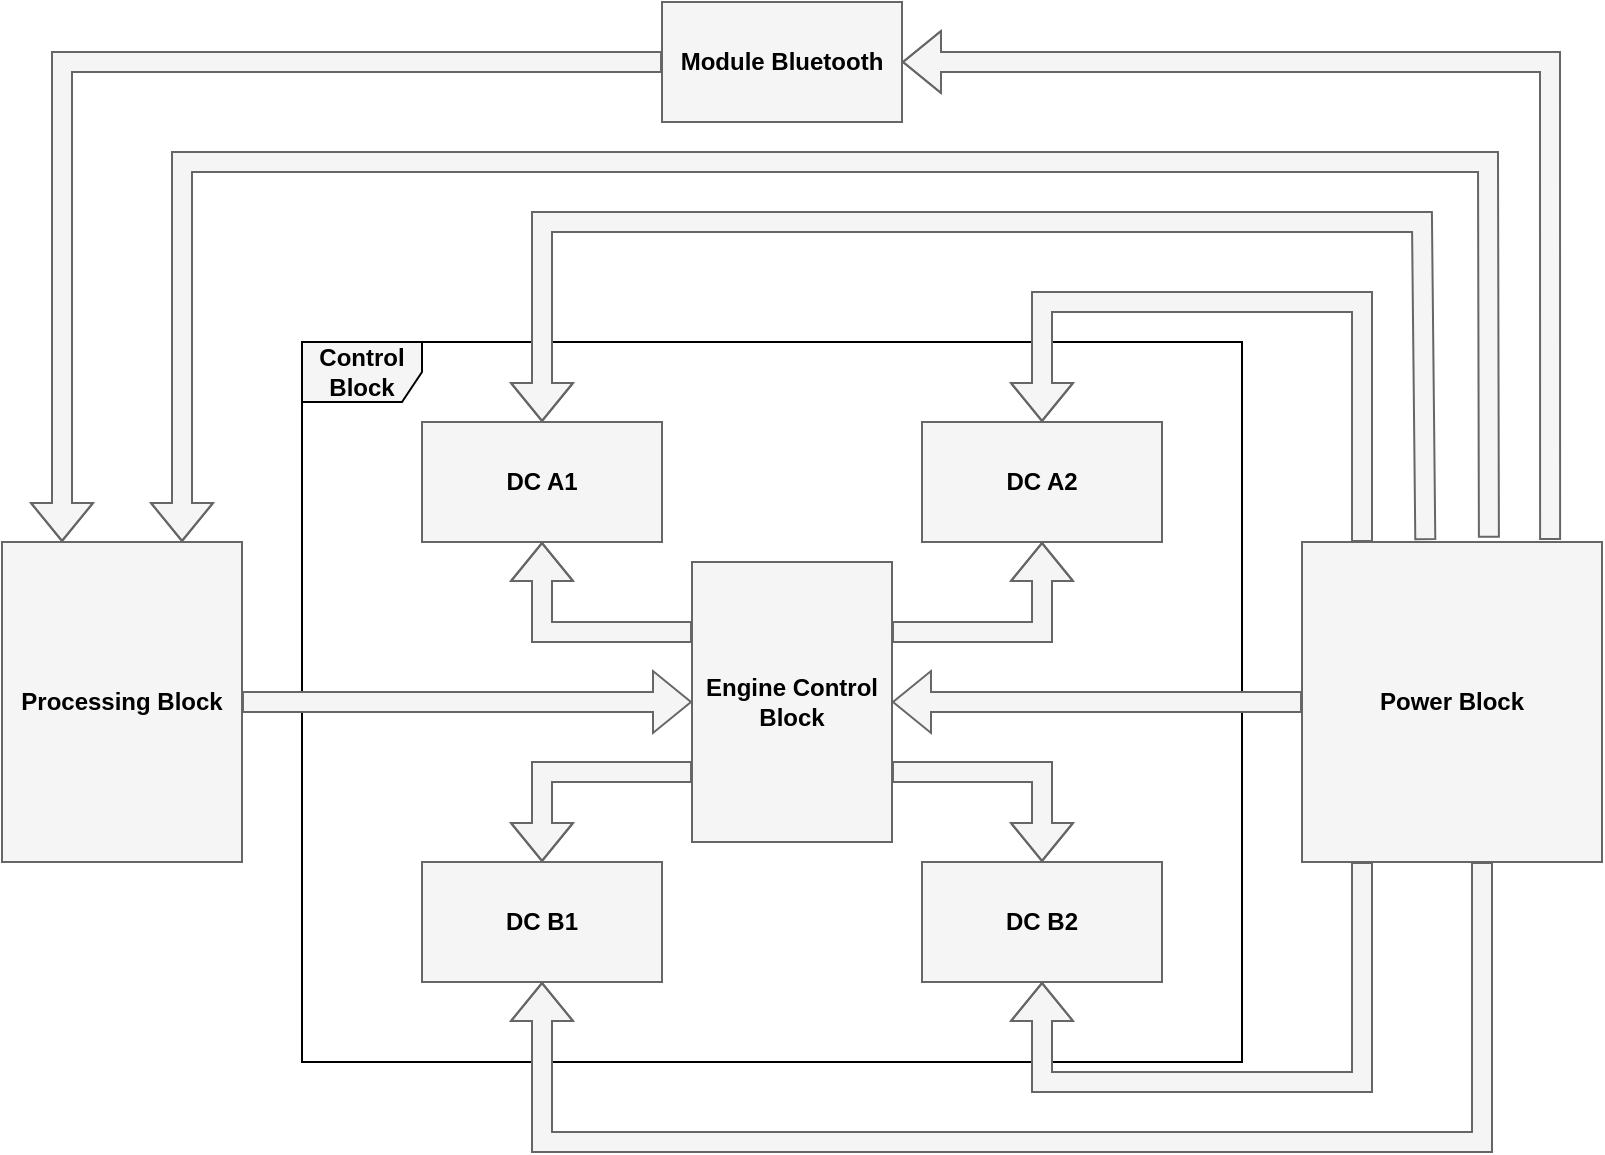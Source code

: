 <mxfile version="20.4.0" type="github">
  <diagram id="2tLhdhUAT0Zh8YpRueoi" name="Page-1">
    <mxGraphModel dx="1673" dy="908" grid="1" gridSize="10" guides="1" tooltips="1" connect="1" arrows="1" fold="1" page="1" pageScale="1" pageWidth="850" pageHeight="1100" math="0" shadow="0">
      <root>
        <mxCell id="0" />
        <mxCell id="1" parent="0" />
        <mxCell id="hENcCu__HgqjEUtgzuWw-1" value="&lt;font color=&quot;#000000&quot;&gt;&lt;b&gt;Processing Block&lt;/b&gt;&lt;/font&gt;" style="rounded=0;whiteSpace=wrap;html=1;fillColor=#f5f5f5;strokeColor=#666666;fontColor=#333333;" vertex="1" parent="1">
          <mxGeometry x="60" y="300" width="120" height="160" as="geometry" />
        </mxCell>
        <mxCell id="hENcCu__HgqjEUtgzuWw-3" value="&lt;b&gt;&lt;font color=&quot;#000000&quot;&gt;Control Block&lt;/font&gt;&lt;/b&gt;" style="shape=umlFrame;whiteSpace=wrap;html=1;fillColor=#f5f5f5;fontColor=#333333;strokeColor=#000000;" vertex="1" parent="1">
          <mxGeometry x="210" y="200" width="470" height="360" as="geometry" />
        </mxCell>
        <mxCell id="hENcCu__HgqjEUtgzuWw-4" value="&lt;font color=&quot;#000000&quot;&gt;&lt;b&gt;Engine Control Block&lt;/b&gt;&lt;/font&gt;" style="rounded=0;whiteSpace=wrap;html=1;fillColor=#f5f5f5;fontColor=#333333;strokeColor=#666666;" vertex="1" parent="1">
          <mxGeometry x="405" y="310" width="100" height="140" as="geometry" />
        </mxCell>
        <mxCell id="hENcCu__HgqjEUtgzuWw-5" value="&lt;font style=&quot;&quot; color=&quot;#000000&quot;&gt;&lt;b&gt;DC A1&lt;/b&gt;&lt;/font&gt;" style="rounded=0;whiteSpace=wrap;html=1;fillColor=#f5f5f5;fontColor=#333333;strokeColor=#666666;" vertex="1" parent="1">
          <mxGeometry x="270" y="240" width="120" height="60" as="geometry" />
        </mxCell>
        <mxCell id="hENcCu__HgqjEUtgzuWw-6" value="&lt;b&gt;&lt;font color=&quot;#000000&quot;&gt;DC B1&lt;/font&gt;&lt;/b&gt;" style="rounded=0;whiteSpace=wrap;html=1;fillColor=#f5f5f5;fontColor=#333333;strokeColor=#666666;" vertex="1" parent="1">
          <mxGeometry x="270" y="460" width="120" height="60" as="geometry" />
        </mxCell>
        <mxCell id="hENcCu__HgqjEUtgzuWw-7" value="&lt;b&gt;&lt;font color=&quot;#000000&quot;&gt;DC B2&lt;/font&gt;&lt;/b&gt;" style="rounded=0;whiteSpace=wrap;html=1;fillColor=#f5f5f5;fontColor=#333333;strokeColor=#666666;" vertex="1" parent="1">
          <mxGeometry x="520" y="460" width="120" height="60" as="geometry" />
        </mxCell>
        <mxCell id="hENcCu__HgqjEUtgzuWw-8" value="&lt;font color=&quot;#000000&quot;&gt;&lt;b&gt;DC A2&lt;/b&gt;&lt;/font&gt;" style="rounded=0;whiteSpace=wrap;html=1;fillColor=#f5f5f5;fontColor=#333333;strokeColor=#666666;" vertex="1" parent="1">
          <mxGeometry x="520" y="240" width="120" height="60" as="geometry" />
        </mxCell>
        <mxCell id="hENcCu__HgqjEUtgzuWw-9" value="&lt;font color=&quot;#000000&quot;&gt;&lt;b&gt;Module Bluetooth&lt;/b&gt;&lt;/font&gt;" style="rounded=0;whiteSpace=wrap;html=1;fillColor=#f5f5f5;fontColor=#333333;strokeColor=#666666;" vertex="1" parent="1">
          <mxGeometry x="390" y="30" width="120" height="60" as="geometry" />
        </mxCell>
        <mxCell id="hENcCu__HgqjEUtgzuWw-10" value="&lt;font color=&quot;#000000&quot;&gt;&lt;b&gt;Power Block&lt;/b&gt;&lt;/font&gt;" style="rounded=0;whiteSpace=wrap;html=1;fillColor=#f5f5f5;fontColor=#333333;strokeColor=#666666;" vertex="1" parent="1">
          <mxGeometry x="710" y="300" width="150" height="160" as="geometry" />
        </mxCell>
        <mxCell id="hENcCu__HgqjEUtgzuWw-13" value="" style="shape=flexArrow;endArrow=classic;html=1;rounded=0;exitX=0;exitY=0.25;exitDx=0;exitDy=0;entryX=0.5;entryY=1;entryDx=0;entryDy=0;fillColor=#f5f5f5;strokeColor=#666666;" edge="1" parent="1" source="hENcCu__HgqjEUtgzuWw-4" target="hENcCu__HgqjEUtgzuWw-5">
          <mxGeometry width="50" height="50" relative="1" as="geometry">
            <mxPoint x="340" y="440" as="sourcePoint" />
            <mxPoint x="390" y="390" as="targetPoint" />
            <Array as="points">
              <mxPoint x="330" y="345" />
            </Array>
          </mxGeometry>
        </mxCell>
        <mxCell id="hENcCu__HgqjEUtgzuWw-14" value="" style="shape=flexArrow;endArrow=classic;html=1;rounded=0;exitX=0;exitY=0.75;exitDx=0;exitDy=0;entryX=0.5;entryY=0;entryDx=0;entryDy=0;fillColor=#f5f5f5;strokeColor=#666666;" edge="1" parent="1" source="hENcCu__HgqjEUtgzuWw-4" target="hENcCu__HgqjEUtgzuWw-6">
          <mxGeometry width="50" height="50" relative="1" as="geometry">
            <mxPoint x="340" y="440" as="sourcePoint" />
            <mxPoint x="390" y="390" as="targetPoint" />
            <Array as="points">
              <mxPoint x="330" y="415" />
            </Array>
          </mxGeometry>
        </mxCell>
        <mxCell id="hENcCu__HgqjEUtgzuWw-15" value="" style="shape=flexArrow;endArrow=classic;html=1;rounded=0;exitX=1;exitY=0.25;exitDx=0;exitDy=0;entryX=0.5;entryY=1;entryDx=0;entryDy=0;fillColor=#f5f5f5;strokeColor=#666666;" edge="1" parent="1" source="hENcCu__HgqjEUtgzuWw-4" target="hENcCu__HgqjEUtgzuWw-8">
          <mxGeometry width="50" height="50" relative="1" as="geometry">
            <mxPoint x="340" y="440" as="sourcePoint" />
            <mxPoint x="390" y="390" as="targetPoint" />
            <Array as="points">
              <mxPoint x="580" y="345" />
            </Array>
          </mxGeometry>
        </mxCell>
        <mxCell id="hENcCu__HgqjEUtgzuWw-16" value="" style="shape=flexArrow;endArrow=classic;html=1;rounded=0;exitX=1;exitY=0.75;exitDx=0;exitDy=0;entryX=0.5;entryY=0;entryDx=0;entryDy=0;fillColor=#f5f5f5;strokeColor=#666666;" edge="1" parent="1" source="hENcCu__HgqjEUtgzuWw-4" target="hENcCu__HgqjEUtgzuWw-7">
          <mxGeometry width="50" height="50" relative="1" as="geometry">
            <mxPoint x="340" y="440" as="sourcePoint" />
            <mxPoint x="390" y="390" as="targetPoint" />
            <Array as="points">
              <mxPoint x="580" y="415" />
            </Array>
          </mxGeometry>
        </mxCell>
        <mxCell id="hENcCu__HgqjEUtgzuWw-17" value="" style="shape=flexArrow;endArrow=classic;html=1;rounded=0;exitX=1;exitY=0.5;exitDx=0;exitDy=0;entryX=0;entryY=0.5;entryDx=0;entryDy=0;fillColor=#f5f5f5;strokeColor=#666666;" edge="1" parent="1" source="hENcCu__HgqjEUtgzuWw-1" target="hENcCu__HgqjEUtgzuWw-4">
          <mxGeometry width="50" height="50" relative="1" as="geometry">
            <mxPoint x="390" y="420" as="sourcePoint" />
            <mxPoint x="440" y="370" as="targetPoint" />
          </mxGeometry>
        </mxCell>
        <mxCell id="hENcCu__HgqjEUtgzuWw-18" value="" style="shape=flexArrow;endArrow=classic;html=1;rounded=0;exitX=0;exitY=0.5;exitDx=0;exitDy=0;entryX=1;entryY=0.5;entryDx=0;entryDy=0;fillColor=#f5f5f5;strokeColor=#666666;" edge="1" parent="1" source="hENcCu__HgqjEUtgzuWw-10" target="hENcCu__HgqjEUtgzuWw-4">
          <mxGeometry width="50" height="50" relative="1" as="geometry">
            <mxPoint x="390" y="420" as="sourcePoint" />
            <mxPoint x="440" y="370" as="targetPoint" />
          </mxGeometry>
        </mxCell>
        <mxCell id="hENcCu__HgqjEUtgzuWw-19" value="" style="shape=flexArrow;endArrow=classic;html=1;rounded=0;entryX=0.25;entryY=0;entryDx=0;entryDy=0;exitX=0;exitY=0.5;exitDx=0;exitDy=0;fillColor=#f5f5f5;strokeColor=#666666;" edge="1" parent="1" source="hENcCu__HgqjEUtgzuWw-9" target="hENcCu__HgqjEUtgzuWw-1">
          <mxGeometry width="50" height="50" relative="1" as="geometry">
            <mxPoint x="390" y="420" as="sourcePoint" />
            <mxPoint x="440" y="370" as="targetPoint" />
            <Array as="points">
              <mxPoint x="90" y="60" />
            </Array>
          </mxGeometry>
        </mxCell>
        <mxCell id="hENcCu__HgqjEUtgzuWw-21" value="" style="shape=flexArrow;endArrow=classic;html=1;rounded=0;exitX=0.623;exitY=-0.013;exitDx=0;exitDy=0;entryX=0.75;entryY=0;entryDx=0;entryDy=0;fillColor=#f5f5f5;strokeColor=#666666;exitPerimeter=0;" edge="1" parent="1" source="hENcCu__HgqjEUtgzuWw-10" target="hENcCu__HgqjEUtgzuWw-1">
          <mxGeometry width="50" height="50" relative="1" as="geometry">
            <mxPoint x="390" y="420" as="sourcePoint" />
            <mxPoint x="440" y="370" as="targetPoint" />
            <Array as="points">
              <mxPoint x="803" y="110" />
              <mxPoint x="150" y="110" />
            </Array>
          </mxGeometry>
        </mxCell>
        <mxCell id="hENcCu__HgqjEUtgzuWw-22" value="" style="shape=flexArrow;endArrow=classic;html=1;rounded=0;exitX=0.827;exitY=-0.006;exitDx=0;exitDy=0;entryX=1;entryY=0.5;entryDx=0;entryDy=0;fillColor=#f5f5f5;strokeColor=#666666;exitPerimeter=0;" edge="1" parent="1" source="hENcCu__HgqjEUtgzuWw-10" target="hENcCu__HgqjEUtgzuWw-9">
          <mxGeometry width="50" height="50" relative="1" as="geometry">
            <mxPoint x="390" y="420" as="sourcePoint" />
            <mxPoint x="440" y="370" as="targetPoint" />
            <Array as="points">
              <mxPoint x="834" y="60" />
            </Array>
          </mxGeometry>
        </mxCell>
        <mxCell id="hENcCu__HgqjEUtgzuWw-23" value="" style="shape=flexArrow;endArrow=classic;html=1;rounded=0;entryX=0.5;entryY=1;entryDx=0;entryDy=0;fillColor=#f5f5f5;strokeColor=#666666;" edge="1" parent="1" target="hENcCu__HgqjEUtgzuWw-7">
          <mxGeometry width="50" height="50" relative="1" as="geometry">
            <mxPoint x="740" y="460" as="sourcePoint" />
            <mxPoint x="440" y="370" as="targetPoint" />
            <Array as="points">
              <mxPoint x="740" y="570" />
              <mxPoint x="580" y="570" />
            </Array>
          </mxGeometry>
        </mxCell>
        <mxCell id="hENcCu__HgqjEUtgzuWw-24" value="" style="shape=flexArrow;endArrow=classic;html=1;rounded=0;entryX=0.5;entryY=1;entryDx=0;entryDy=0;fillColor=#f5f5f5;strokeColor=#666666;" edge="1" parent="1" target="hENcCu__HgqjEUtgzuWw-6">
          <mxGeometry width="50" height="50" relative="1" as="geometry">
            <mxPoint x="800" y="460" as="sourcePoint" />
            <mxPoint x="440" y="370" as="targetPoint" />
            <Array as="points">
              <mxPoint x="800" y="600" />
              <mxPoint x="330" y="600" />
            </Array>
          </mxGeometry>
        </mxCell>
        <mxCell id="hENcCu__HgqjEUtgzuWw-25" value="" style="shape=flexArrow;endArrow=classic;html=1;rounded=0;exitX=0.411;exitY=-0.006;exitDx=0;exitDy=0;entryX=0.5;entryY=0;entryDx=0;entryDy=0;fillColor=#f5f5f5;strokeColor=#666666;exitPerimeter=0;" edge="1" parent="1" source="hENcCu__HgqjEUtgzuWw-10" target="hENcCu__HgqjEUtgzuWw-5">
          <mxGeometry width="50" height="50" relative="1" as="geometry">
            <mxPoint x="390" y="420" as="sourcePoint" />
            <mxPoint x="440" y="370" as="targetPoint" />
            <Array as="points">
              <mxPoint x="770" y="140" />
              <mxPoint x="330" y="140" />
            </Array>
          </mxGeometry>
        </mxCell>
        <mxCell id="hENcCu__HgqjEUtgzuWw-26" value="" style="shape=flexArrow;endArrow=classic;html=1;rounded=0;entryX=0.5;entryY=0;entryDx=0;entryDy=0;fillColor=#f5f5f5;strokeColor=#666666;" edge="1" parent="1" target="hENcCu__HgqjEUtgzuWw-8">
          <mxGeometry width="50" height="50" relative="1" as="geometry">
            <mxPoint x="740" y="300" as="sourcePoint" />
            <mxPoint x="440" y="370" as="targetPoint" />
            <Array as="points">
              <mxPoint x="740" y="180" />
              <mxPoint x="580" y="180" />
            </Array>
          </mxGeometry>
        </mxCell>
      </root>
    </mxGraphModel>
  </diagram>
</mxfile>

